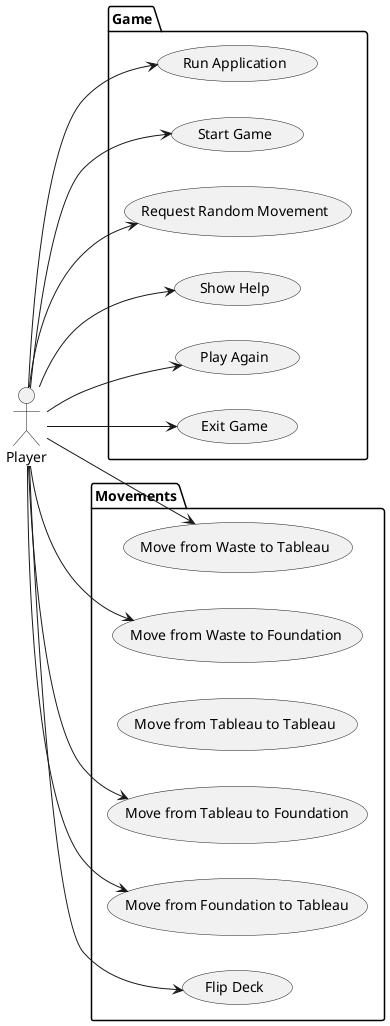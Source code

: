 @startuml UseCases
left to right direction
actor Player as p

package Game {
    usecase "Run Application" as UC0
    usecase "Start Game" as UC1
    usecase "Request Random Movement" as UC7
    usecase "Show Help" as UC8
    usecase "Play Again" as UC9
    usecase "Exit Game" as UC10
}

package Movements {
    usecase "Move from Waste to Tableau" as UC2
    usecase "Move from Waste to Foundation" as UC11
    usecase "Move from Tableau to Tableau" as UC3
    usecase "Move from Tableau to Foundation" as UC4
    usecase "Move from Foundation to Tableau" as UC12
    usecase "Flip Deck" as UC6    
}

p -> UC0
p--> UC1
p--> UC2
p--> UC4
p--> UC6
p--> UC7
p--> UC8
p--> UC9
p--> UC10
p--> UC11
p--> UC12

@enduml
